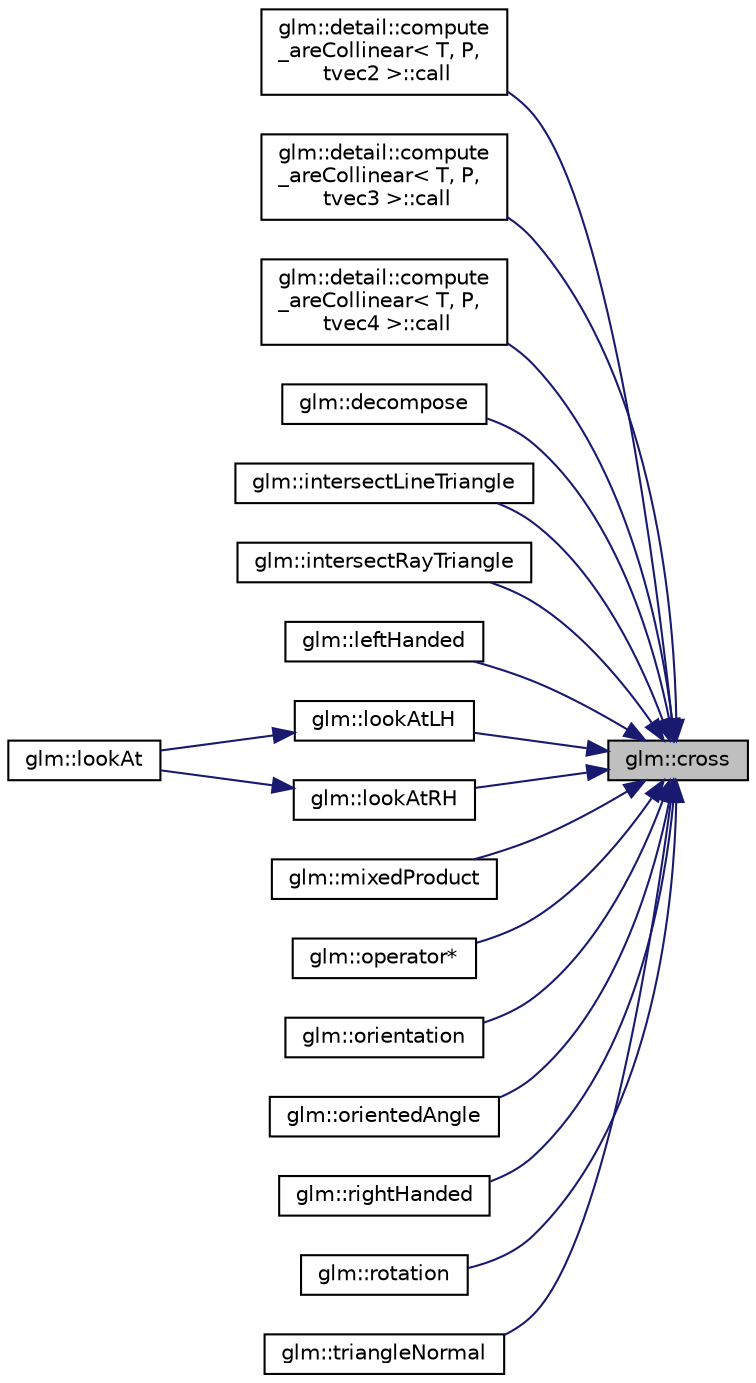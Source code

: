 digraph "glm::cross"
{
 // LATEX_PDF_SIZE
  edge [fontname="Helvetica",fontsize="10",labelfontname="Helvetica",labelfontsize="10"];
  node [fontname="Helvetica",fontsize="10",shape=record];
  rankdir="RL";
  Node1 [label="glm::cross",height=0.2,width=0.4,color="black", fillcolor="grey75", style="filled", fontcolor="black",tooltip=" "];
  Node1 -> Node2 [dir="back",color="midnightblue",fontsize="10",style="solid",fontname="Helvetica"];
  Node2 [label="glm::detail::compute\l_areCollinear\< T, P,\l tvec2 \>::call",height=0.2,width=0.4,color="black", fillcolor="white", style="filled",URL="$structglm_1_1detail_1_1compute__are_collinear_3_01_t_00_01_p_00_01tvec2_01_4.html#acec3b10a2cf7e270c961f64e8d68de5c",tooltip=" "];
  Node1 -> Node3 [dir="back",color="midnightblue",fontsize="10",style="solid",fontname="Helvetica"];
  Node3 [label="glm::detail::compute\l_areCollinear\< T, P,\l tvec3 \>::call",height=0.2,width=0.4,color="black", fillcolor="white", style="filled",URL="$structglm_1_1detail_1_1compute__are_collinear_3_01_t_00_01_p_00_01tvec3_01_4.html#a4a9fce4b46bc6906c0b6b44c31accdb1",tooltip=" "];
  Node1 -> Node4 [dir="back",color="midnightblue",fontsize="10",style="solid",fontname="Helvetica"];
  Node4 [label="glm::detail::compute\l_areCollinear\< T, P,\l tvec4 \>::call",height=0.2,width=0.4,color="black", fillcolor="white", style="filled",URL="$structglm_1_1detail_1_1compute__are_collinear_3_01_t_00_01_p_00_01tvec4_01_4.html#a614f1eb934d5e74a6585898a059cf5a0",tooltip=" "];
  Node1 -> Node5 [dir="back",color="midnightblue",fontsize="10",style="solid",fontname="Helvetica"];
  Node5 [label="glm::decompose",height=0.2,width=0.4,color="black", fillcolor="white", style="filled",URL="$group__gtx__matrix__decompose.html#ga0f1245817507156b337798a253577c8b",tooltip=" "];
  Node1 -> Node6 [dir="back",color="midnightblue",fontsize="10",style="solid",fontname="Helvetica"];
  Node6 [label="glm::intersectLineTriangle",height=0.2,width=0.4,color="black", fillcolor="white", style="filled",URL="$group__gtx__intersect.html#ga9d29b9b3acb504d43986502f42740df4",tooltip=" "];
  Node1 -> Node7 [dir="back",color="midnightblue",fontsize="10",style="solid",fontname="Helvetica"];
  Node7 [label="glm::intersectRayTriangle",height=0.2,width=0.4,color="black", fillcolor="white", style="filled",URL="$group__gtx__intersect.html#gab16c1b47c10451e7604b51b39a7ef21d",tooltip=" "];
  Node1 -> Node8 [dir="back",color="midnightblue",fontsize="10",style="solid",fontname="Helvetica"];
  Node8 [label="glm::leftHanded",height=0.2,width=0.4,color="black", fillcolor="white", style="filled",URL="$group__gtx__handed__coordinate__space.html#ga7425e0ebfe6a56919900a072ae1f8017",tooltip=" "];
  Node1 -> Node9 [dir="back",color="midnightblue",fontsize="10",style="solid",fontname="Helvetica"];
  Node9 [label="glm::lookAtLH",height=0.2,width=0.4,color="black", fillcolor="white", style="filled",URL="$group__gtc__matrix__transform.html#gacd0c077ec7b58a575855e29cb5fb586d",tooltip=" "];
  Node9 -> Node10 [dir="back",color="midnightblue",fontsize="10",style="solid",fontname="Helvetica"];
  Node10 [label="glm::lookAt",height=0.2,width=0.4,color="black", fillcolor="white", style="filled",URL="$group__gtc__matrix__transform.html#gaf8eef81da1ad09f6a8920101c01eaae4",tooltip=" "];
  Node1 -> Node11 [dir="back",color="midnightblue",fontsize="10",style="solid",fontname="Helvetica"];
  Node11 [label="glm::lookAtRH",height=0.2,width=0.4,color="black", fillcolor="white", style="filled",URL="$group__gtc__matrix__transform.html#ga2876d9313334980b94292d2ec169088e",tooltip=" "];
  Node11 -> Node10 [dir="back",color="midnightblue",fontsize="10",style="solid",fontname="Helvetica"];
  Node1 -> Node12 [dir="back",color="midnightblue",fontsize="10",style="solid",fontname="Helvetica"];
  Node12 [label="glm::mixedProduct",height=0.2,width=0.4,color="black", fillcolor="white", style="filled",URL="$group__gtx__mixed__product.html#gaaee4cf80d69cb86de80f12af88b3c3af",tooltip="Mixed product of 3 vectors (from GLM_GTX_mixed_product extension)"];
  Node1 -> Node13 [dir="back",color="midnightblue",fontsize="10",style="solid",fontname="Helvetica"];
  Node13 [label="glm::operator*",height=0.2,width=0.4,color="black", fillcolor="white", style="filled",URL="$group__gtc__quaternion.html#ga492a3382ec9903561f2fdf46b61cc413",tooltip=" "];
  Node1 -> Node14 [dir="back",color="midnightblue",fontsize="10",style="solid",fontname="Helvetica"];
  Node14 [label="glm::orientation",height=0.2,width=0.4,color="black", fillcolor="white", style="filled",URL="$group__gtx__rotate__vector.html#ga49b4d082305cdfcfe0a5c184f684a902",tooltip=" "];
  Node1 -> Node15 [dir="back",color="midnightblue",fontsize="10",style="solid",fontname="Helvetica"];
  Node15 [label="glm::orientedAngle",height=0.2,width=0.4,color="black", fillcolor="white", style="filled",URL="$group__gtx__vector__angle.html#ga7254dba112eff55f55f9544f41cb9ece",tooltip=" "];
  Node1 -> Node16 [dir="back",color="midnightblue",fontsize="10",style="solid",fontname="Helvetica"];
  Node16 [label="glm::rightHanded",height=0.2,width=0.4,color="black", fillcolor="white", style="filled",URL="$group__gtx__handed__coordinate__space.html#ga17cd83888de8755c0435c589fafd3603",tooltip=" "];
  Node1 -> Node17 [dir="back",color="midnightblue",fontsize="10",style="solid",fontname="Helvetica"];
  Node17 [label="glm::rotation",height=0.2,width=0.4,color="black", fillcolor="white", style="filled",URL="$group__gtx__quaternion.html#gac4856d356c5c97cec74e9b672ea89240",tooltip=" "];
  Node1 -> Node18 [dir="back",color="midnightblue",fontsize="10",style="solid",fontname="Helvetica"];
  Node18 [label="glm::triangleNormal",height=0.2,width=0.4,color="black", fillcolor="white", style="filled",URL="$group__gtx__normal.html#ga7842850bcda582f1756883e3ed950e14",tooltip=" "];
}
